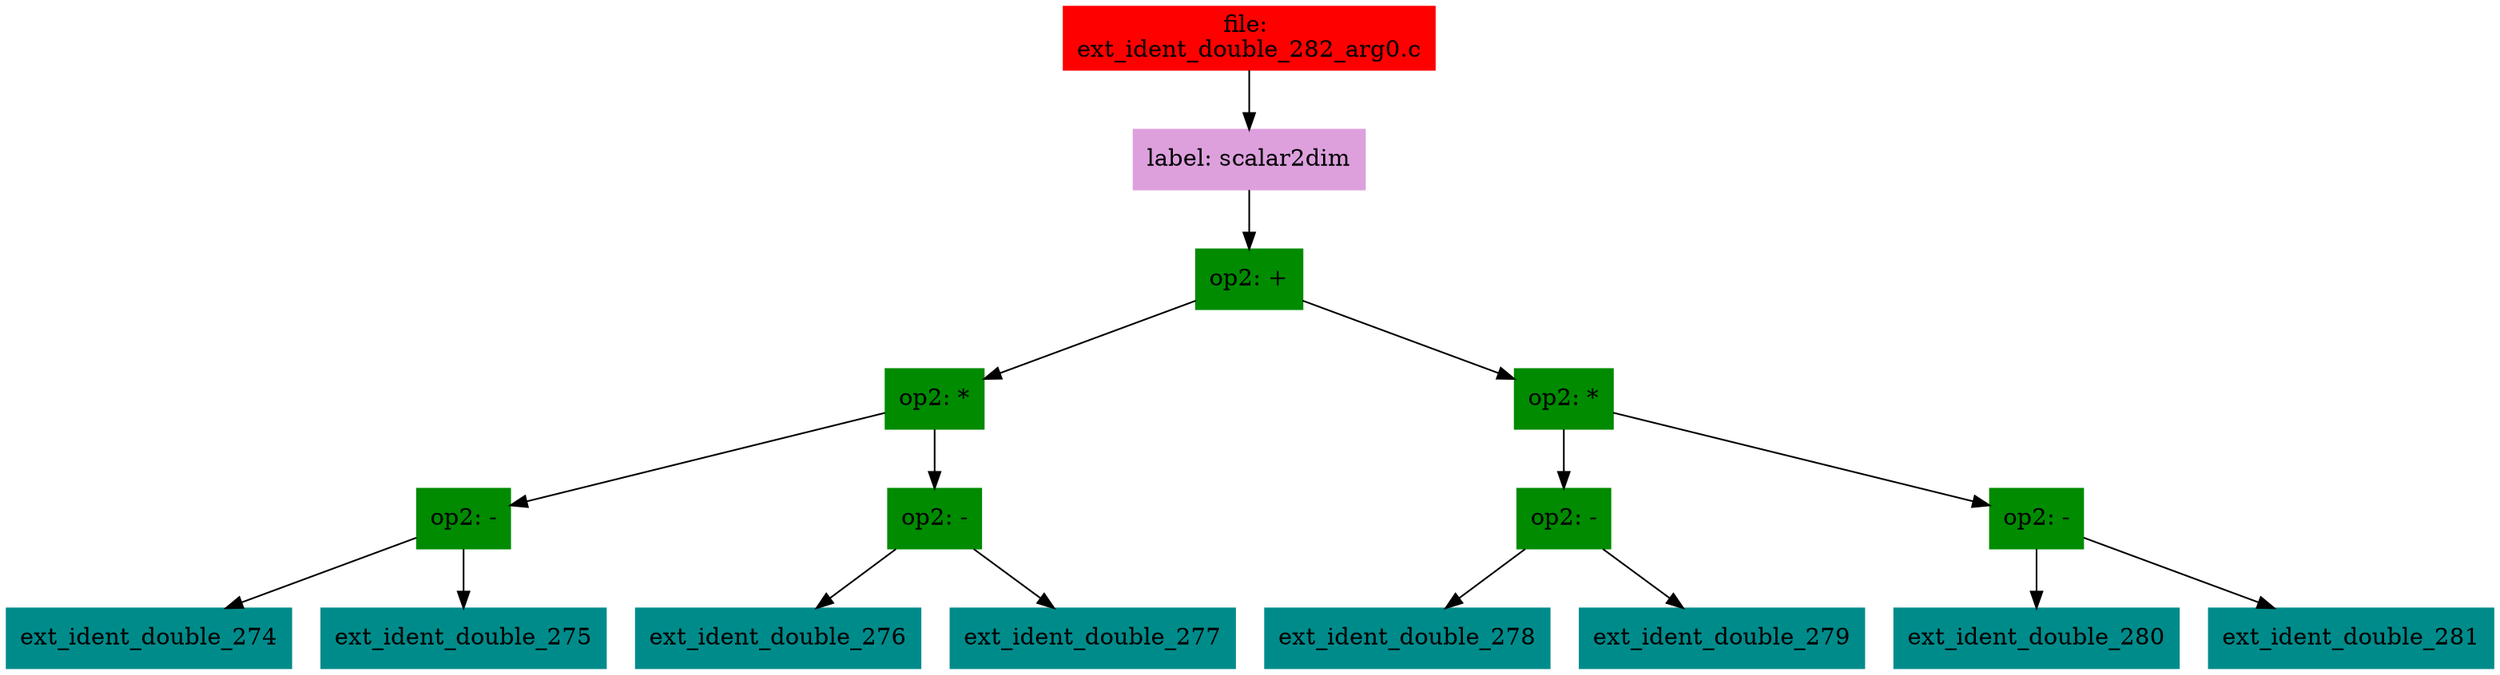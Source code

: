 digraph G {
node [shape=box]

0 [label="file: 
ext_ident_double_282_arg0.c",color=red, style=filled]
1 [label="label: scalar2dim",color=plum, style=filled]
0 -> 1
2 [label="op2: +",color=green4, style=filled]
1 -> 2
3 [label="op2: *",color=green4, style=filled]
2 -> 3
4 [label="op2: -",color=green4, style=filled]
3 -> 4
5 [label="ext_ident_double_274",color=cyan4, style=filled]
4 -> 5
12 [label="ext_ident_double_275",color=cyan4, style=filled]
4 -> 12
19 [label="op2: -",color=green4, style=filled]
3 -> 19
20 [label="ext_ident_double_276",color=cyan4, style=filled]
19 -> 20
27 [label="ext_ident_double_277",color=cyan4, style=filled]
19 -> 27
34 [label="op2: *",color=green4, style=filled]
2 -> 34
35 [label="op2: -",color=green4, style=filled]
34 -> 35
36 [label="ext_ident_double_278",color=cyan4, style=filled]
35 -> 36
43 [label="ext_ident_double_279",color=cyan4, style=filled]
35 -> 43
50 [label="op2: -",color=green4, style=filled]
34 -> 50
51 [label="ext_ident_double_280",color=cyan4, style=filled]
50 -> 51
58 [label="ext_ident_double_281",color=cyan4, style=filled]
50 -> 58


}

